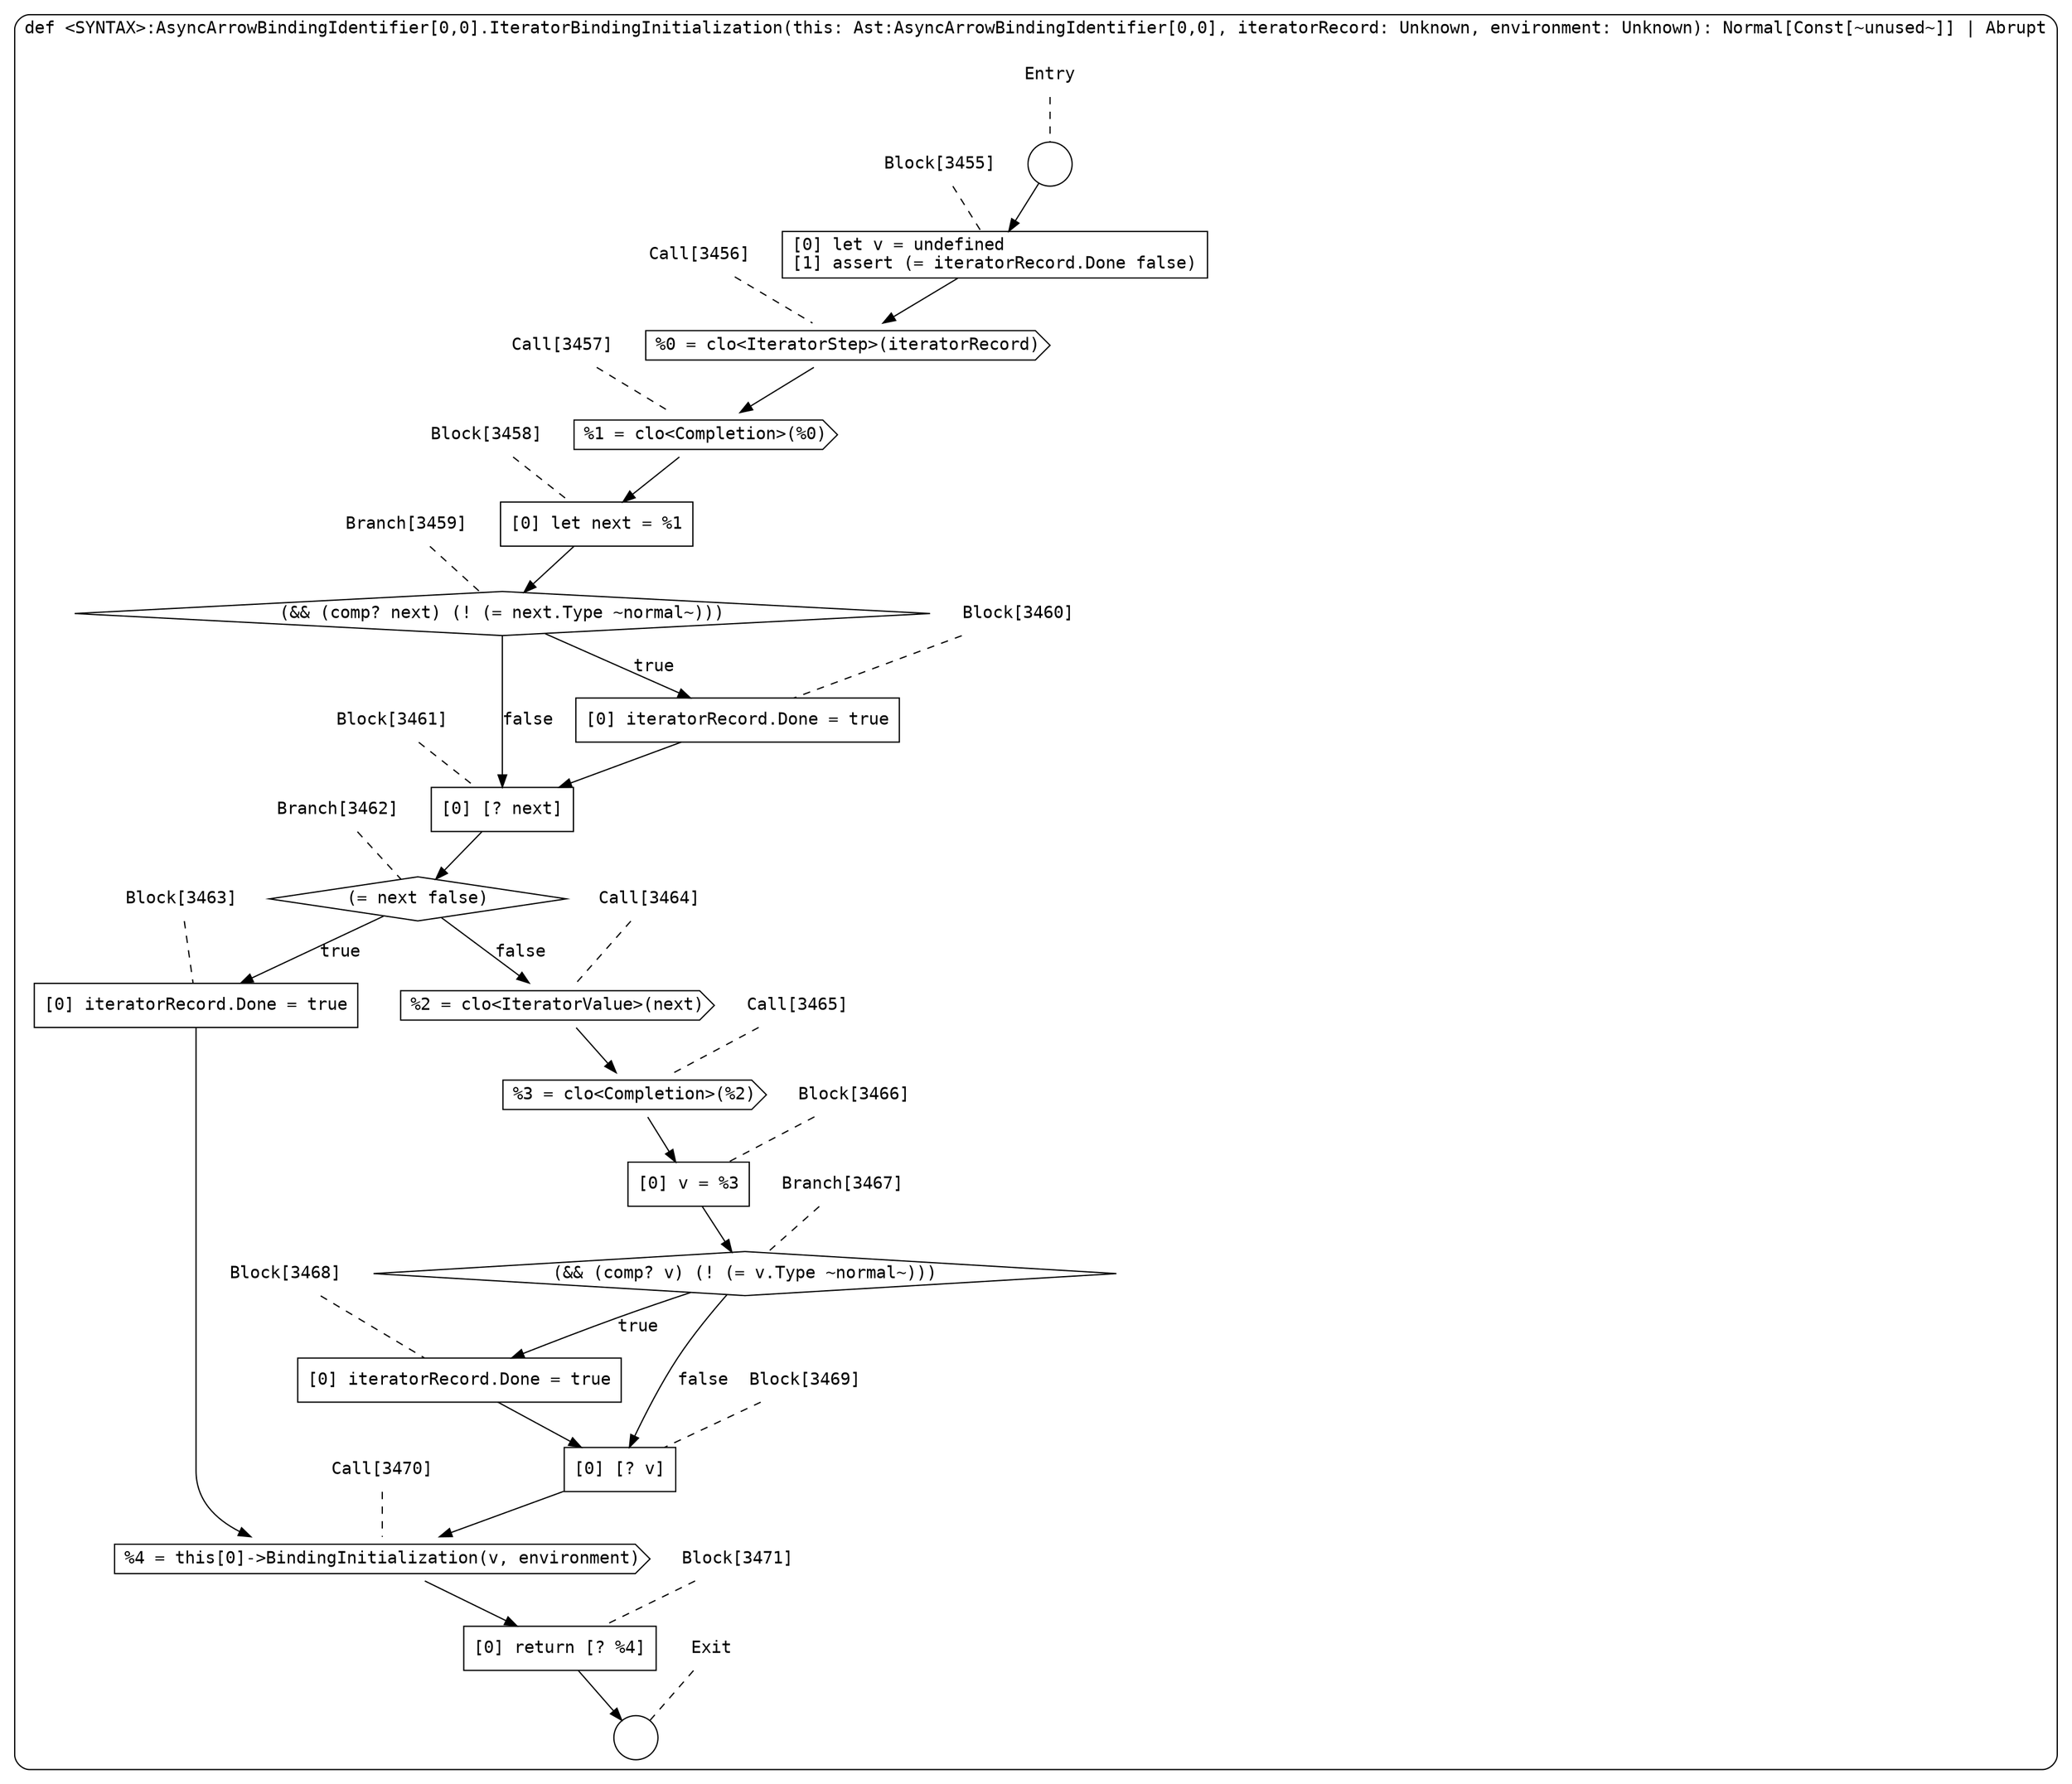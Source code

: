 digraph {
  graph [fontname = "Consolas"]
  node [fontname = "Consolas"]
  edge [fontname = "Consolas"]
  subgraph cluster876 {
    label = "def <SYNTAX>:AsyncArrowBindingIdentifier[0,0].IteratorBindingInitialization(this: Ast:AsyncArrowBindingIdentifier[0,0], iteratorRecord: Unknown, environment: Unknown): Normal[Const[~unused~]] | Abrupt"
    style = rounded
    cluster876_entry_name [shape=none, label=<<font color="black">Entry</font>>]
    cluster876_entry_name -> cluster876_entry [arrowhead=none, color="black", style=dashed]
    cluster876_entry [shape=circle label=" " color="black" fillcolor="white" style=filled]
    cluster876_entry -> node3455 [color="black"]
    cluster876_exit_name [shape=none, label=<<font color="black">Exit</font>>]
    cluster876_exit_name -> cluster876_exit [arrowhead=none, color="black", style=dashed]
    cluster876_exit [shape=circle label=" " color="black" fillcolor="white" style=filled]
    node3455_name [shape=none, label=<<font color="black">Block[3455]</font>>]
    node3455_name -> node3455 [arrowhead=none, color="black", style=dashed]
    node3455 [shape=box, label=<<font color="black">[0] let v = undefined<BR ALIGN="LEFT"/>[1] assert (= iteratorRecord.Done false)<BR ALIGN="LEFT"/></font>> color="black" fillcolor="white", style=filled]
    node3455 -> node3456 [color="black"]
    node3456_name [shape=none, label=<<font color="black">Call[3456]</font>>]
    node3456_name -> node3456 [arrowhead=none, color="black", style=dashed]
    node3456 [shape=cds, label=<<font color="black">%0 = clo&lt;IteratorStep&gt;(iteratorRecord)</font>> color="black" fillcolor="white", style=filled]
    node3456 -> node3457 [color="black"]
    node3457_name [shape=none, label=<<font color="black">Call[3457]</font>>]
    node3457_name -> node3457 [arrowhead=none, color="black", style=dashed]
    node3457 [shape=cds, label=<<font color="black">%1 = clo&lt;Completion&gt;(%0)</font>> color="black" fillcolor="white", style=filled]
    node3457 -> node3458 [color="black"]
    node3458_name [shape=none, label=<<font color="black">Block[3458]</font>>]
    node3458_name -> node3458 [arrowhead=none, color="black", style=dashed]
    node3458 [shape=box, label=<<font color="black">[0] let next = %1<BR ALIGN="LEFT"/></font>> color="black" fillcolor="white", style=filled]
    node3458 -> node3459 [color="black"]
    node3459_name [shape=none, label=<<font color="black">Branch[3459]</font>>]
    node3459_name -> node3459 [arrowhead=none, color="black", style=dashed]
    node3459 [shape=diamond, label=<<font color="black">(&amp;&amp; (comp? next) (! (= next.Type ~normal~)))</font>> color="black" fillcolor="white", style=filled]
    node3459 -> node3460 [label=<<font color="black">true</font>> color="black"]
    node3459 -> node3461 [label=<<font color="black">false</font>> color="black"]
    node3460_name [shape=none, label=<<font color="black">Block[3460]</font>>]
    node3460_name -> node3460 [arrowhead=none, color="black", style=dashed]
    node3460 [shape=box, label=<<font color="black">[0] iteratorRecord.Done = true<BR ALIGN="LEFT"/></font>> color="black" fillcolor="white", style=filled]
    node3460 -> node3461 [color="black"]
    node3461_name [shape=none, label=<<font color="black">Block[3461]</font>>]
    node3461_name -> node3461 [arrowhead=none, color="black", style=dashed]
    node3461 [shape=box, label=<<font color="black">[0] [? next]<BR ALIGN="LEFT"/></font>> color="black" fillcolor="white", style=filled]
    node3461 -> node3462 [color="black"]
    node3462_name [shape=none, label=<<font color="black">Branch[3462]</font>>]
    node3462_name -> node3462 [arrowhead=none, color="black", style=dashed]
    node3462 [shape=diamond, label=<<font color="black">(= next false)</font>> color="black" fillcolor="white", style=filled]
    node3462 -> node3463 [label=<<font color="black">true</font>> color="black"]
    node3462 -> node3464 [label=<<font color="black">false</font>> color="black"]
    node3463_name [shape=none, label=<<font color="black">Block[3463]</font>>]
    node3463_name -> node3463 [arrowhead=none, color="black", style=dashed]
    node3463 [shape=box, label=<<font color="black">[0] iteratorRecord.Done = true<BR ALIGN="LEFT"/></font>> color="black" fillcolor="white", style=filled]
    node3463 -> node3470 [color="black"]
    node3464_name [shape=none, label=<<font color="black">Call[3464]</font>>]
    node3464_name -> node3464 [arrowhead=none, color="black", style=dashed]
    node3464 [shape=cds, label=<<font color="black">%2 = clo&lt;IteratorValue&gt;(next)</font>> color="black" fillcolor="white", style=filled]
    node3464 -> node3465 [color="black"]
    node3470_name [shape=none, label=<<font color="black">Call[3470]</font>>]
    node3470_name -> node3470 [arrowhead=none, color="black", style=dashed]
    node3470 [shape=cds, label=<<font color="black">%4 = this[0]-&gt;BindingInitialization(v, environment)</font>> color="black" fillcolor="white", style=filled]
    node3470 -> node3471 [color="black"]
    node3465_name [shape=none, label=<<font color="black">Call[3465]</font>>]
    node3465_name -> node3465 [arrowhead=none, color="black", style=dashed]
    node3465 [shape=cds, label=<<font color="black">%3 = clo&lt;Completion&gt;(%2)</font>> color="black" fillcolor="white", style=filled]
    node3465 -> node3466 [color="black"]
    node3471_name [shape=none, label=<<font color="black">Block[3471]</font>>]
    node3471_name -> node3471 [arrowhead=none, color="black", style=dashed]
    node3471 [shape=box, label=<<font color="black">[0] return [? %4]<BR ALIGN="LEFT"/></font>> color="black" fillcolor="white", style=filled]
    node3471 -> cluster876_exit [color="black"]
    node3466_name [shape=none, label=<<font color="black">Block[3466]</font>>]
    node3466_name -> node3466 [arrowhead=none, color="black", style=dashed]
    node3466 [shape=box, label=<<font color="black">[0] v = %3<BR ALIGN="LEFT"/></font>> color="black" fillcolor="white", style=filled]
    node3466 -> node3467 [color="black"]
    node3467_name [shape=none, label=<<font color="black">Branch[3467]</font>>]
    node3467_name -> node3467 [arrowhead=none, color="black", style=dashed]
    node3467 [shape=diamond, label=<<font color="black">(&amp;&amp; (comp? v) (! (= v.Type ~normal~)))</font>> color="black" fillcolor="white", style=filled]
    node3467 -> node3468 [label=<<font color="black">true</font>> color="black"]
    node3467 -> node3469 [label=<<font color="black">false</font>> color="black"]
    node3468_name [shape=none, label=<<font color="black">Block[3468]</font>>]
    node3468_name -> node3468 [arrowhead=none, color="black", style=dashed]
    node3468 [shape=box, label=<<font color="black">[0] iteratorRecord.Done = true<BR ALIGN="LEFT"/></font>> color="black" fillcolor="white", style=filled]
    node3468 -> node3469 [color="black"]
    node3469_name [shape=none, label=<<font color="black">Block[3469]</font>>]
    node3469_name -> node3469 [arrowhead=none, color="black", style=dashed]
    node3469 [shape=box, label=<<font color="black">[0] [? v]<BR ALIGN="LEFT"/></font>> color="black" fillcolor="white", style=filled]
    node3469 -> node3470 [color="black"]
  }
}